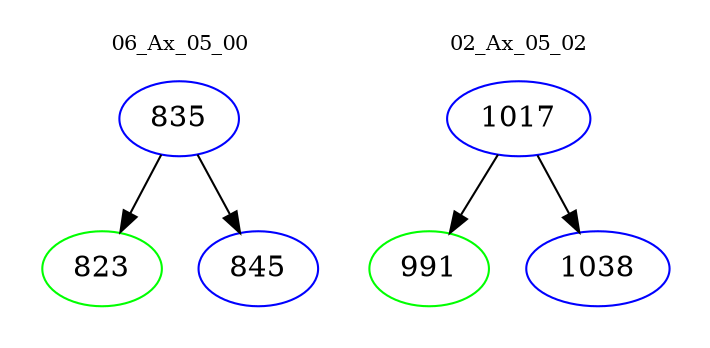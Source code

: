 digraph{
subgraph cluster_0 {
color = white
label = "06_Ax_05_00";
fontsize=10;
T0_835 [label="835", color="blue"]
T0_835 -> T0_823 [color="black"]
T0_823 [label="823", color="green"]
T0_835 -> T0_845 [color="black"]
T0_845 [label="845", color="blue"]
}
subgraph cluster_1 {
color = white
label = "02_Ax_05_02";
fontsize=10;
T1_1017 [label="1017", color="blue"]
T1_1017 -> T1_991 [color="black"]
T1_991 [label="991", color="green"]
T1_1017 -> T1_1038 [color="black"]
T1_1038 [label="1038", color="blue"]
}
}
